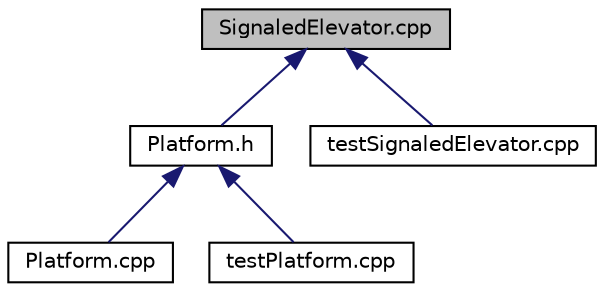digraph "SignaledElevator.cpp"
{
  edge [fontname="Helvetica",fontsize="10",labelfontname="Helvetica",labelfontsize="10"];
  node [fontname="Helvetica",fontsize="10",shape=record];
  Node14 [label="SignaledElevator.cpp",height=0.2,width=0.4,color="black", fillcolor="grey75", style="filled", fontcolor="black"];
  Node14 -> Node15 [dir="back",color="midnightblue",fontsize="10",style="solid",fontname="Helvetica"];
  Node15 [label="Platform.h",height=0.2,width=0.4,color="black", fillcolor="white", style="filled",URL="$Platform_8h.html"];
  Node15 -> Node16 [dir="back",color="midnightblue",fontsize="10",style="solid",fontname="Helvetica"];
  Node16 [label="Platform.cpp",height=0.2,width=0.4,color="black", fillcolor="white", style="filled",URL="$Platform_8cpp.html"];
  Node15 -> Node17 [dir="back",color="midnightblue",fontsize="10",style="solid",fontname="Helvetica"];
  Node17 [label="testPlatform.cpp",height=0.2,width=0.4,color="black", fillcolor="white", style="filled",URL="$testPlatform_8cpp.html"];
  Node14 -> Node18 [dir="back",color="midnightblue",fontsize="10",style="solid",fontname="Helvetica"];
  Node18 [label="testSignaledElevator.cpp",height=0.2,width=0.4,color="black", fillcolor="white", style="filled",URL="$testSignaledElevator_8cpp.html"];
}
